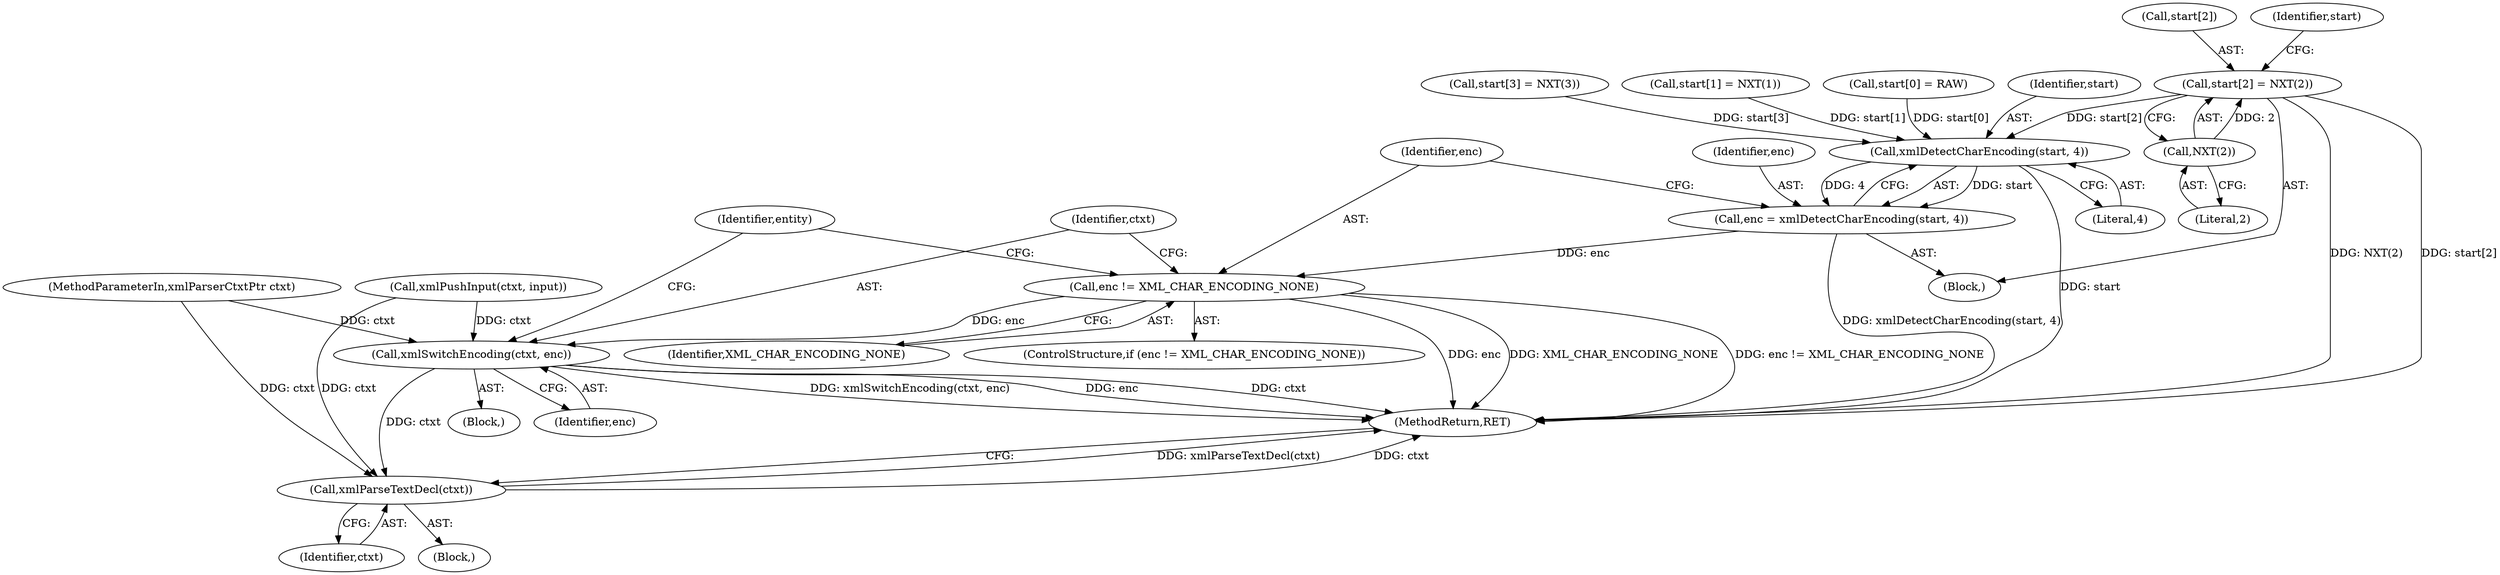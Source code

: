digraph "0_Chrome_d0947db40187f4708c58e64cbd6013faf9eddeed_38@array" {
"1000392" [label="(Call,start[2] = NXT(2))"];
"1000396" [label="(Call,NXT(2))"];
"1000406" [label="(Call,xmlDetectCharEncoding(start, 4))"];
"1000404" [label="(Call,enc = xmlDetectCharEncoding(start, 4))"];
"1000410" [label="(Call,enc != XML_CHAR_ENCODING_NONE)"];
"1000414" [label="(Call,xmlSwitchEncoding(ctxt, enc))"];
"1000436" [label="(Call,xmlParseTextDecl(ctxt))"];
"1000436" [label="(Call,xmlParseTextDecl(ctxt))"];
"1000413" [label="(Block,)"];
"1000437" [label="(Identifier,ctxt)"];
"1000411" [label="(Identifier,enc)"];
"1000398" [label="(Call,start[3] = NXT(3))"];
"1000386" [label="(Call,start[1] = NXT(1))"];
"1000416" [label="(Identifier,enc)"];
"1000381" [label="(Call,start[0] = RAW)"];
"1000380" [label="(Block,)"];
"1000414" [label="(Call,xmlSwitchEncoding(ctxt, enc))"];
"1000406" [label="(Call,xmlDetectCharEncoding(start, 4))"];
"1000108" [label="(MethodParameterIn,xmlParserCtxtPtr ctxt)"];
"1000354" [label="(Call,xmlPushInput(ctxt, input))"];
"1000393" [label="(Call,start[2])"];
"1000404" [label="(Call,enc = xmlDetectCharEncoding(start, 4))"];
"1000409" [label="(ControlStructure,if (enc != XML_CHAR_ENCODING_NONE))"];
"1000396" [label="(Call,NXT(2))"];
"1000410" [label="(Call,enc != XML_CHAR_ENCODING_NONE)"];
"1000421" [label="(Identifier,entity)"];
"1000397" [label="(Literal,2)"];
"1000451" [label="(MethodReturn,RET)"];
"1000407" [label="(Identifier,start)"];
"1000400" [label="(Identifier,start)"];
"1000408" [label="(Literal,4)"];
"1000412" [label="(Identifier,XML_CHAR_ENCODING_NONE)"];
"1000415" [label="(Identifier,ctxt)"];
"1000405" [label="(Identifier,enc)"];
"1000435" [label="(Block,)"];
"1000392" [label="(Call,start[2] = NXT(2))"];
"1000392" -> "1000380"  [label="AST: "];
"1000392" -> "1000396"  [label="CFG: "];
"1000393" -> "1000392"  [label="AST: "];
"1000396" -> "1000392"  [label="AST: "];
"1000400" -> "1000392"  [label="CFG: "];
"1000392" -> "1000451"  [label="DDG: NXT(2)"];
"1000392" -> "1000451"  [label="DDG: start[2]"];
"1000396" -> "1000392"  [label="DDG: 2"];
"1000392" -> "1000406"  [label="DDG: start[2]"];
"1000396" -> "1000397"  [label="CFG: "];
"1000397" -> "1000396"  [label="AST: "];
"1000406" -> "1000404"  [label="AST: "];
"1000406" -> "1000408"  [label="CFG: "];
"1000407" -> "1000406"  [label="AST: "];
"1000408" -> "1000406"  [label="AST: "];
"1000404" -> "1000406"  [label="CFG: "];
"1000406" -> "1000451"  [label="DDG: start"];
"1000406" -> "1000404"  [label="DDG: start"];
"1000406" -> "1000404"  [label="DDG: 4"];
"1000386" -> "1000406"  [label="DDG: start[1]"];
"1000381" -> "1000406"  [label="DDG: start[0]"];
"1000398" -> "1000406"  [label="DDG: start[3]"];
"1000404" -> "1000380"  [label="AST: "];
"1000405" -> "1000404"  [label="AST: "];
"1000411" -> "1000404"  [label="CFG: "];
"1000404" -> "1000451"  [label="DDG: xmlDetectCharEncoding(start, 4)"];
"1000404" -> "1000410"  [label="DDG: enc"];
"1000410" -> "1000409"  [label="AST: "];
"1000410" -> "1000412"  [label="CFG: "];
"1000411" -> "1000410"  [label="AST: "];
"1000412" -> "1000410"  [label="AST: "];
"1000415" -> "1000410"  [label="CFG: "];
"1000421" -> "1000410"  [label="CFG: "];
"1000410" -> "1000451"  [label="DDG: enc"];
"1000410" -> "1000451"  [label="DDG: XML_CHAR_ENCODING_NONE"];
"1000410" -> "1000451"  [label="DDG: enc != XML_CHAR_ENCODING_NONE"];
"1000410" -> "1000414"  [label="DDG: enc"];
"1000414" -> "1000413"  [label="AST: "];
"1000414" -> "1000416"  [label="CFG: "];
"1000415" -> "1000414"  [label="AST: "];
"1000416" -> "1000414"  [label="AST: "];
"1000421" -> "1000414"  [label="CFG: "];
"1000414" -> "1000451"  [label="DDG: xmlSwitchEncoding(ctxt, enc)"];
"1000414" -> "1000451"  [label="DDG: enc"];
"1000414" -> "1000451"  [label="DDG: ctxt"];
"1000354" -> "1000414"  [label="DDG: ctxt"];
"1000108" -> "1000414"  [label="DDG: ctxt"];
"1000414" -> "1000436"  [label="DDG: ctxt"];
"1000436" -> "1000435"  [label="AST: "];
"1000436" -> "1000437"  [label="CFG: "];
"1000437" -> "1000436"  [label="AST: "];
"1000451" -> "1000436"  [label="CFG: "];
"1000436" -> "1000451"  [label="DDG: xmlParseTextDecl(ctxt)"];
"1000436" -> "1000451"  [label="DDG: ctxt"];
"1000354" -> "1000436"  [label="DDG: ctxt"];
"1000108" -> "1000436"  [label="DDG: ctxt"];
}
